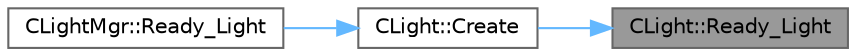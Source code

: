digraph "CLight::Ready_Light"
{
 // LATEX_PDF_SIZE
  bgcolor="transparent";
  edge [fontname=Helvetica,fontsize=10,labelfontname=Helvetica,labelfontsize=10];
  node [fontname=Helvetica,fontsize=10,shape=box,height=0.2,width=0.4];
  rankdir="RL";
  Node1 [id="Node000001",label="CLight::Ready_Light",height=0.2,width=0.4,color="gray40", fillcolor="grey60", style="filled", fontcolor="black",tooltip=" "];
  Node1 -> Node2 [id="edge1_Node000001_Node000002",dir="back",color="steelblue1",style="solid",tooltip=" "];
  Node2 [id="Node000002",label="CLight::Create",height=0.2,width=0.4,color="grey40", fillcolor="white", style="filled",URL="$class_c_light.html#abb44b3e36537a9120cf4944de406f800",tooltip=" "];
  Node2 -> Node3 [id="edge2_Node000002_Node000003",dir="back",color="steelblue1",style="solid",tooltip=" "];
  Node3 [id="Node000003",label="CLightMgr::Ready_Light",height=0.2,width=0.4,color="grey40", fillcolor="white", style="filled",URL="$class_c_light_mgr.html#a0df8c34bc6fc7aaa3225a0f89031b454",tooltip=" "];
}
